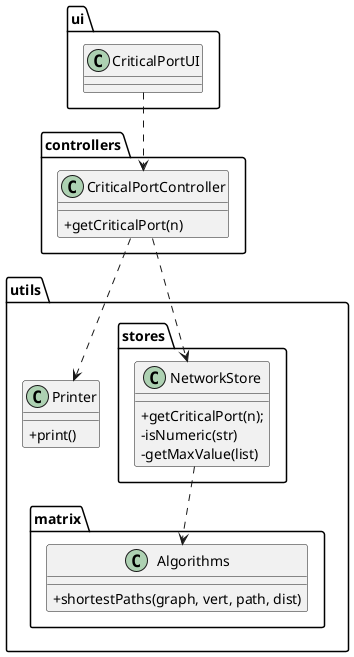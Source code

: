 @startuml
'https://plantuml.com/class-diagram

skinparam classAttributeIconSize 0

package "ui" {
class CriticalPortUI{
}
}

package "controllers" {
class CriticalPortController{
+getCriticalPort(n)
}
}
package utils{
class Printer{
+print()
}
package stores{
class NetworkStore{
+getCriticalPort(n);
-isNumeric(str)
-getMaxValue(list)
}
}
package matrix{
class Algorithms{
+shortestPaths(graph, vert, path, dist)
}
}

}


CriticalPortUI ..> CriticalPortController
CriticalPortController ..> Printer
CriticalPortController ..> NetworkStore
NetworkStore ..> Algorithms
@enduml